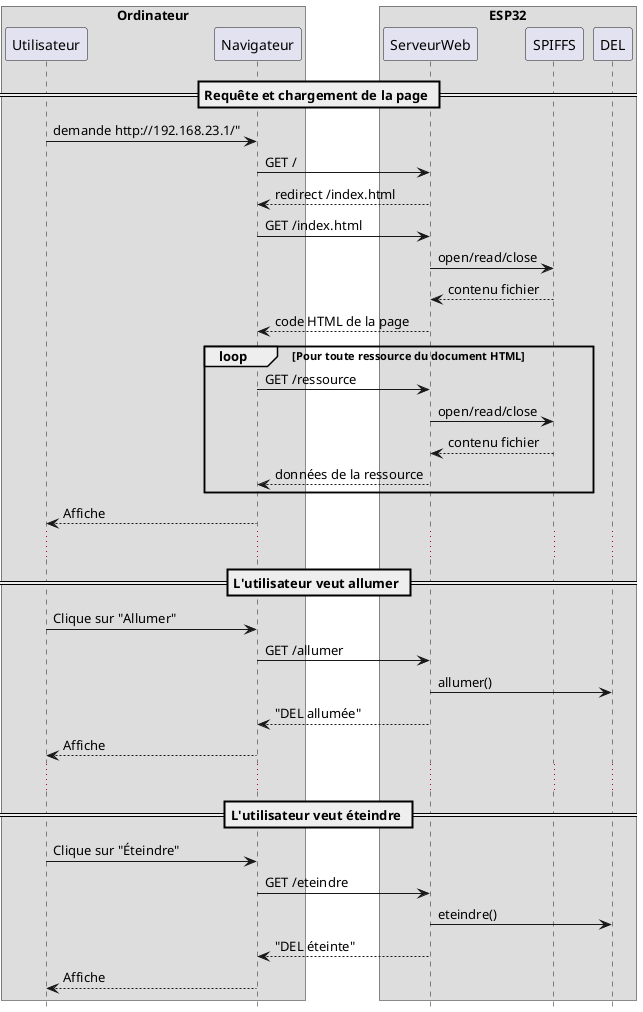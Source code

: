 @startuml exercice3_controle_del

hide footbox

box Ordinateur
    participant Utilisateur
    participant Navigateur
end box


box ESP32
    participant ServeurWeb
    participant SPIFFS
    participant DEL
end box

== Requête et chargement de la page ==

Utilisateur -> Navigateur : demande http://192.168.23.1/"
Navigateur -> ServeurWeb : GET /
return redirect /index.html
Navigateur -> ServeurWeb : GET /index.html
ServeurWeb -> SPIFFS : open/read/close
return contenu fichier
ServeurWeb --> Navigateur : code HTML de la page

loop Pour toute ressource du document HTML
    Navigateur -> ServeurWeb : GET /ressource
    ServeurWeb -> SPIFFS : open/read/close
    return contenu fichier
    ServeurWeb --> Navigateur : données de la ressource
end loop

Navigateur --> Utilisateur : Affiche
...

== L'utilisateur veut allumer ==

Utilisateur -> Navigateur : Clique sur "Allumer"
Navigateur -> ServeurWeb : GET /allumer
ServeurWeb -> DEL : allumer()
ServeurWeb --> Navigateur : "DEL allumée"
Navigateur --> Utilisateur : Affiche
...

== L'utilisateur veut éteindre ==

Utilisateur -> Navigateur : Clique sur "Éteindre"
Navigateur -> ServeurWeb : GET /eteindre
ServeurWeb -> DEL : eteindre()
ServeurWeb --> Navigateur : "DEL éteinte"
Navigateur --> Utilisateur : Affiche

@enduml